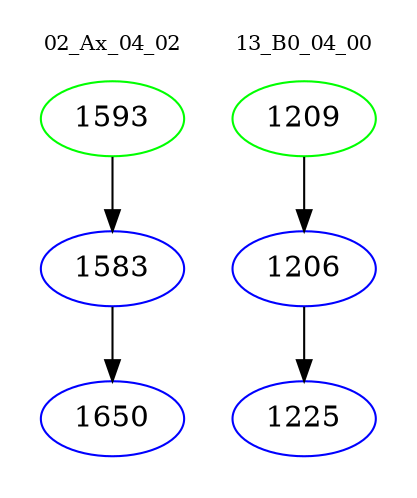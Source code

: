 digraph{
subgraph cluster_0 {
color = white
label = "02_Ax_04_02";
fontsize=10;
T0_1593 [label="1593", color="green"]
T0_1593 -> T0_1583 [color="black"]
T0_1583 [label="1583", color="blue"]
T0_1583 -> T0_1650 [color="black"]
T0_1650 [label="1650", color="blue"]
}
subgraph cluster_1 {
color = white
label = "13_B0_04_00";
fontsize=10;
T1_1209 [label="1209", color="green"]
T1_1209 -> T1_1206 [color="black"]
T1_1206 [label="1206", color="blue"]
T1_1206 -> T1_1225 [color="black"]
T1_1225 [label="1225", color="blue"]
}
}
